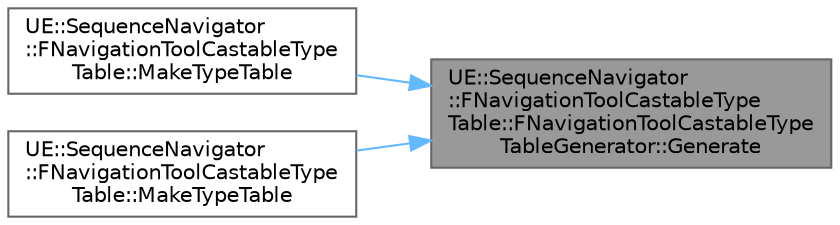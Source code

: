 digraph "UE::SequenceNavigator::FNavigationToolCastableTypeTable::FNavigationToolCastableTypeTableGenerator::Generate"
{
 // INTERACTIVE_SVG=YES
 // LATEX_PDF_SIZE
  bgcolor="transparent";
  edge [fontname=Helvetica,fontsize=10,labelfontname=Helvetica,labelfontsize=10];
  node [fontname=Helvetica,fontsize=10,shape=box,height=0.2,width=0.4];
  rankdir="RL";
  Node1 [id="Node000001",label="UE::SequenceNavigator\l::FNavigationToolCastableType\lTable::FNavigationToolCastableType\lTableGenerator::Generate",height=0.2,width=0.4,color="gray40", fillcolor="grey60", style="filled", fontcolor="black",tooltip="Generate the type table from a template type."];
  Node1 -> Node2 [id="edge1_Node000001_Node000002",dir="back",color="steelblue1",style="solid",tooltip=" "];
  Node2 [id="Node000002",label="UE::SequenceNavigator\l::FNavigationToolCastableType\lTable::MakeTypeTable",height=0.2,width=0.4,color="grey40", fillcolor="white", style="filled",URL="$d7/db7/structUE_1_1SequenceNavigator_1_1FNavigationToolCastableTypeTable.html#a7ee3a301c1b62911905c4c6f3f8d81c7",tooltip=" "];
  Node1 -> Node3 [id="edge2_Node000001_Node000003",dir="back",color="steelblue1",style="solid",tooltip=" "];
  Node3 [id="Node000003",label="UE::SequenceNavigator\l::FNavigationToolCastableType\lTable::MakeTypeTable",height=0.2,width=0.4,color="grey40", fillcolor="white", style="filled",URL="$d7/db7/structUE_1_1SequenceNavigator_1_1FNavigationToolCastableTypeTable.html#a89af48c972fa662072265bab5abfd6fd",tooltip=" "];
}
